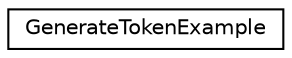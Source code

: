 digraph "Graphical Class Hierarchy"
{
  edge [fontname="Helvetica",fontsize="10",labelfontname="Helvetica",labelfontsize="10"];
  node [fontname="Helvetica",fontsize="10",shape=record];
  rankdir="LR";
  Node1 [label="GenerateTokenExample",height=0.2,width=0.4,color="black", fillcolor="white", style="filled",URL="$class_generate_token_example.html"];
}
